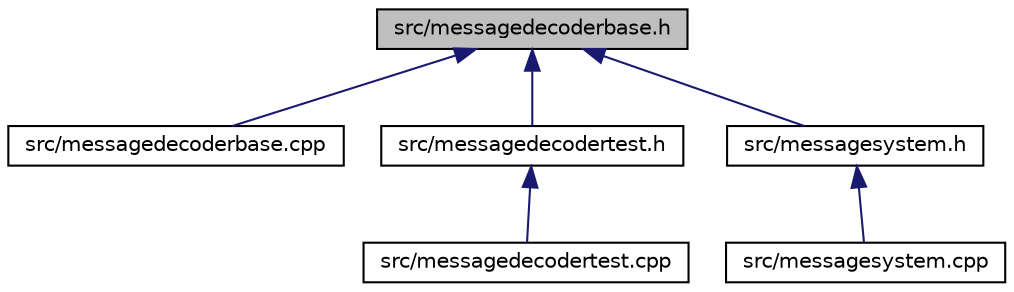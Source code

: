 digraph "src/messagedecoderbase.h"
{
 // LATEX_PDF_SIZE
  edge [fontname="Helvetica",fontsize="10",labelfontname="Helvetica",labelfontsize="10"];
  node [fontname="Helvetica",fontsize="10",shape=record];
  Node1 [label="src/messagedecoderbase.h",height=0.2,width=0.4,color="black", fillcolor="grey75", style="filled", fontcolor="black",tooltip="This file contains information regaurding the base class message parser."];
  Node1 -> Node2 [dir="back",color="midnightblue",fontsize="10",style="solid",fontname="Helvetica"];
  Node2 [label="src/messagedecoderbase.cpp",height=0.2,width=0.4,color="black", fillcolor="white", style="filled",URL="$messagedecoderbase_8cpp.html",tooltip=" "];
  Node1 -> Node3 [dir="back",color="midnightblue",fontsize="10",style="solid",fontname="Helvetica"];
  Node3 [label="src/messagedecodertest.h",height=0.2,width=0.4,color="black", fillcolor="white", style="filled",URL="$messagedecodertest_8h_source.html",tooltip=" "];
  Node3 -> Node4 [dir="back",color="midnightblue",fontsize="10",style="solid",fontname="Helvetica"];
  Node4 [label="src/messagedecodertest.cpp",height=0.2,width=0.4,color="black", fillcolor="white", style="filled",URL="$messagedecodertest_8cpp.html",tooltip="File contains an example message decoder."];
  Node1 -> Node5 [dir="back",color="midnightblue",fontsize="10",style="solid",fontname="Helvetica"];
  Node5 [label="src/messagesystem.h",height=0.2,width=0.4,color="black", fillcolor="white", style="filled",URL="$messagesystem_8h.html",tooltip="This is where all the different components of the message system come together to work."];
  Node5 -> Node6 [dir="back",color="midnightblue",fontsize="10",style="solid",fontname="Helvetica"];
  Node6 [label="src/messagesystem.cpp",height=0.2,width=0.4,color="black", fillcolor="white", style="filled",URL="$messagesystem_8cpp.html",tooltip="File containing information regaurding the message system implmenentaiton."];
}
